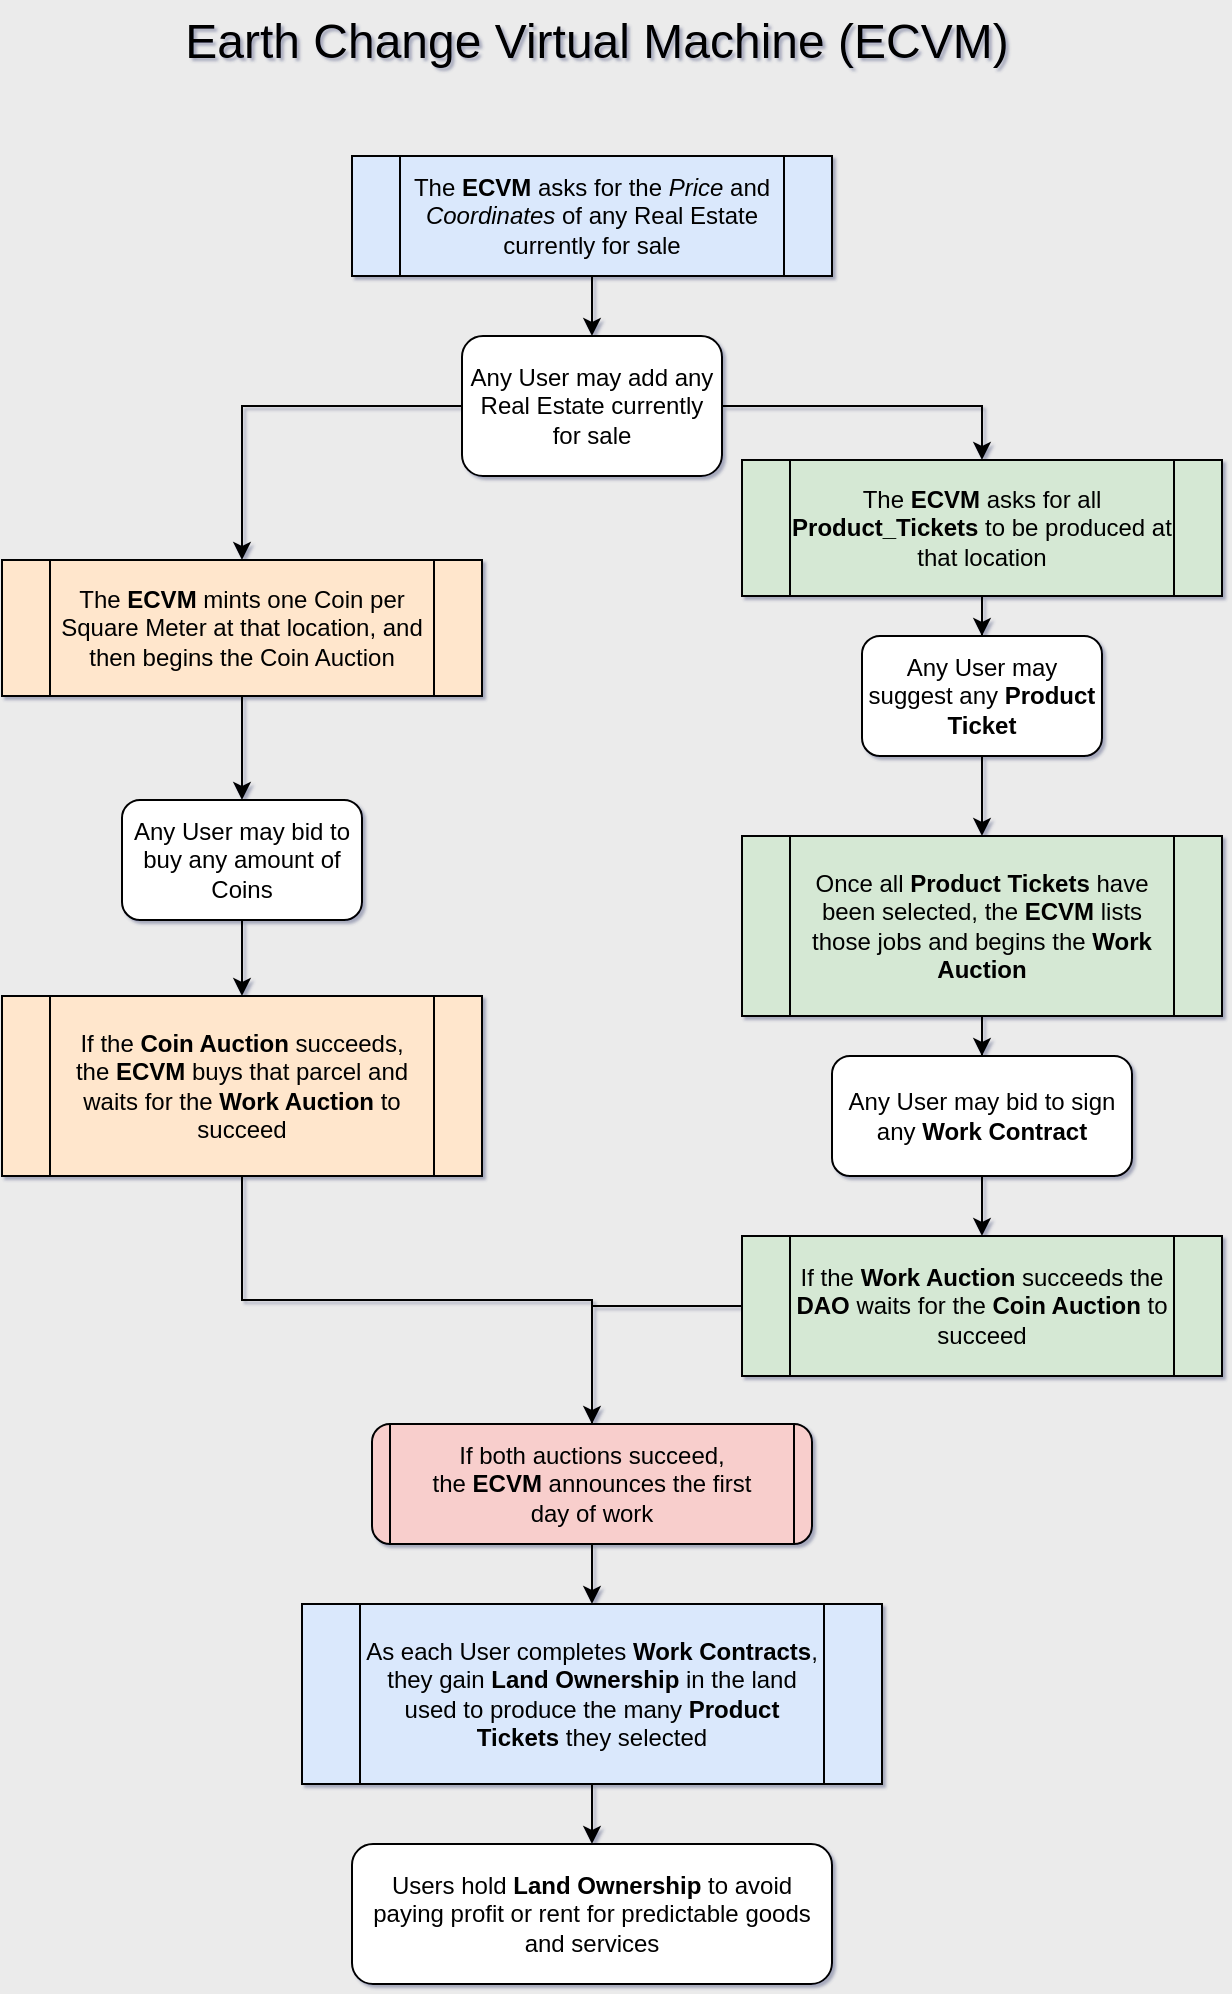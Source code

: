 <mxfile version="21.6.8" type="github">
  <diagram name="Page-1" id="PaV3deoSzFAJCQ9NxTDs">
    <mxGraphModel dx="873" dy="600" grid="0" gridSize="10" guides="1" tooltips="1" connect="1" arrows="1" fold="1" page="1" pageScale="1" pageWidth="850" pageHeight="1100" background="#EBEBEB" math="0" shadow="1">
      <root>
        <mxCell id="0" />
        <mxCell id="1" parent="0" />
        <mxCell id="DCpEQhKYorIqewdbWWzU-67" style="edgeStyle=orthogonalEdgeStyle;rounded=0;orthogonalLoop=1;jettySize=auto;html=1;entryX=0.5;entryY=0;entryDx=0;entryDy=0;strokeColor=default;" edge="1" parent="1" source="DCpEQhKYorIqewdbWWzU-1" target="DCpEQhKYorIqewdbWWzU-20">
          <mxGeometry relative="1" as="geometry" />
        </mxCell>
        <mxCell id="DCpEQhKYorIqewdbWWzU-74" style="edgeStyle=orthogonalEdgeStyle;rounded=0;orthogonalLoop=1;jettySize=auto;html=1;entryX=0.5;entryY=0;entryDx=0;entryDy=0;exitX=0;exitY=0.5;exitDx=0;exitDy=0;strokeColor=default;" edge="1" parent="1" source="DCpEQhKYorIqewdbWWzU-1" target="DCpEQhKYorIqewdbWWzU-4">
          <mxGeometry relative="1" as="geometry" />
        </mxCell>
        <mxCell id="DCpEQhKYorIqewdbWWzU-1" value="Any User may add any Real Estate currently for sale" style="rounded=1;whiteSpace=wrap;html=1;strokeColor=default;" vertex="1" parent="1">
          <mxGeometry x="320" y="190" width="130" height="70" as="geometry" />
        </mxCell>
        <mxCell id="DCpEQhKYorIqewdbWWzU-39" value="" style="edgeStyle=orthogonalEdgeStyle;rounded=0;orthogonalLoop=1;jettySize=auto;html=1;strokeColor=default;" edge="1" parent="1" source="DCpEQhKYorIqewdbWWzU-2" target="DCpEQhKYorIqewdbWWzU-13">
          <mxGeometry relative="1" as="geometry" />
        </mxCell>
        <mxCell id="DCpEQhKYorIqewdbWWzU-2" value="Any User may bid to buy any amount of Coins" style="rounded=1;whiteSpace=wrap;html=1;strokeColor=default;" vertex="1" parent="1">
          <mxGeometry x="150" y="422" width="120" height="60" as="geometry" />
        </mxCell>
        <mxCell id="DCpEQhKYorIqewdbWWzU-17" value="" style="edgeStyle=orthogonalEdgeStyle;rounded=0;orthogonalLoop=1;jettySize=auto;html=1;strokeColor=default;" edge="1" parent="1" source="DCpEQhKYorIqewdbWWzU-4" target="DCpEQhKYorIqewdbWWzU-2">
          <mxGeometry relative="1" as="geometry" />
        </mxCell>
        <mxCell id="DCpEQhKYorIqewdbWWzU-4" value="The&amp;nbsp;&lt;b style=&quot;border-color: var(--border-color);&quot;&gt;ECVM&lt;/b&gt;&amp;nbsp;mints one Coin per Square Meter at that location, and then begins&amp;nbsp;the Coin Auction" style="shape=process;whiteSpace=wrap;html=1;fillColor=#ffe6cc;strokeColor=default;backgroundOutline=1;" vertex="1" parent="1">
          <mxGeometry x="90" y="302" width="240" height="68" as="geometry" />
        </mxCell>
        <mxCell id="DCpEQhKYorIqewdbWWzU-50" style="edgeStyle=orthogonalEdgeStyle;rounded=0;orthogonalLoop=1;jettySize=auto;html=1;entryX=0.5;entryY=0.333;entryDx=0;entryDy=0;entryPerimeter=0;strokeColor=default;" edge="1" parent="1" source="DCpEQhKYorIqewdbWWzU-13" target="DCpEQhKYorIqewdbWWzU-48">
          <mxGeometry relative="1" as="geometry" />
        </mxCell>
        <mxCell id="DCpEQhKYorIqewdbWWzU-13" value="If the &lt;b&gt;Coin Auction&lt;/b&gt; succeeds, the&amp;nbsp;&lt;b style=&quot;border-color: var(--border-color);&quot;&gt;ECVM&lt;/b&gt;&amp;nbsp;buys that parcel and waits for the&amp;nbsp;&lt;b&gt;Work Auction&lt;/b&gt;&amp;nbsp;to succeed" style="shape=process;whiteSpace=wrap;html=1;fillColor=#ffe6cc;strokeColor=default;backgroundOutline=1;" vertex="1" parent="1">
          <mxGeometry x="90" y="520" width="240" height="90" as="geometry" />
        </mxCell>
        <mxCell id="DCpEQhKYorIqewdbWWzU-29" value="" style="edgeStyle=orthogonalEdgeStyle;rounded=0;orthogonalLoop=1;jettySize=auto;html=1;strokeColor=default;" edge="1" parent="1" source="DCpEQhKYorIqewdbWWzU-20" target="DCpEQhKYorIqewdbWWzU-23">
          <mxGeometry relative="1" as="geometry" />
        </mxCell>
        <mxCell id="DCpEQhKYorIqewdbWWzU-20" value="The&amp;nbsp;&lt;b style=&quot;border-color: var(--border-color);&quot;&gt;ECVM&lt;/b&gt;&amp;nbsp;asks for all &lt;b&gt;Product_Tickets&lt;/b&gt;&amp;nbsp;to be produced at that location" style="shape=process;whiteSpace=wrap;html=1;fillColor=#d5e8d4;strokeColor=default;backgroundOutline=1;" vertex="1" parent="1">
          <mxGeometry x="460" y="252" width="240" height="68" as="geometry" />
        </mxCell>
        <mxCell id="DCpEQhKYorIqewdbWWzU-45" value="" style="edgeStyle=orthogonalEdgeStyle;rounded=0;orthogonalLoop=1;jettySize=auto;html=1;strokeColor=default;" edge="1" parent="1" source="DCpEQhKYorIqewdbWWzU-23" target="DCpEQhKYorIqewdbWWzU-40">
          <mxGeometry relative="1" as="geometry" />
        </mxCell>
        <mxCell id="DCpEQhKYorIqewdbWWzU-23" value="Any User may suggest any &lt;b&gt;Product Ticket&lt;/b&gt;" style="rounded=1;whiteSpace=wrap;html=1;strokeColor=default;" vertex="1" parent="1">
          <mxGeometry x="520" y="340" width="120" height="60" as="geometry" />
        </mxCell>
        <mxCell id="DCpEQhKYorIqewdbWWzU-44" value="" style="edgeStyle=orthogonalEdgeStyle;rounded=0;orthogonalLoop=1;jettySize=auto;html=1;strokeColor=default;" edge="1" parent="1" source="DCpEQhKYorIqewdbWWzU-24" target="DCpEQhKYorIqewdbWWzU-41">
          <mxGeometry relative="1" as="geometry" />
        </mxCell>
        <mxCell id="DCpEQhKYorIqewdbWWzU-24" value="Any User may bid to sign any &lt;b&gt;Work Contract&lt;/b&gt;" style="rounded=1;whiteSpace=wrap;html=1;strokeColor=default;" vertex="1" parent="1">
          <mxGeometry x="505" y="550" width="150" height="60" as="geometry" />
        </mxCell>
        <mxCell id="DCpEQhKYorIqewdbWWzU-34" value="" style="edgeStyle=orthogonalEdgeStyle;rounded=0;orthogonalLoop=1;jettySize=auto;html=1;strokeColor=default;" edge="1" parent="1" source="DCpEQhKYorIqewdbWWzU-33" target="DCpEQhKYorIqewdbWWzU-1">
          <mxGeometry relative="1" as="geometry" />
        </mxCell>
        <mxCell id="DCpEQhKYorIqewdbWWzU-33" value="The &lt;b&gt;ECVM&lt;/b&gt;&amp;nbsp;asks for the &lt;i&gt;Price&lt;/i&gt;&amp;nbsp;and &lt;i&gt;Coordinates&lt;/i&gt;&amp;nbsp;of any Real Estate currently for sale" style="shape=process;whiteSpace=wrap;html=1;fillColor=#dae8fc;strokeColor=default;backgroundOutline=1;" vertex="1" parent="1">
          <mxGeometry x="265" y="100" width="240" height="60" as="geometry" />
        </mxCell>
        <mxCell id="DCpEQhKYorIqewdbWWzU-43" value="" style="edgeStyle=orthogonalEdgeStyle;rounded=0;orthogonalLoop=1;jettySize=auto;html=1;strokeColor=default;" edge="1" parent="1" source="DCpEQhKYorIqewdbWWzU-40" target="DCpEQhKYorIqewdbWWzU-24">
          <mxGeometry relative="1" as="geometry" />
        </mxCell>
        <mxCell id="DCpEQhKYorIqewdbWWzU-40" value="Once all&amp;nbsp;&lt;b&gt;Product Tickets&lt;/b&gt;&amp;nbsp;have been selected, the&amp;nbsp;&lt;b style=&quot;border-color: var(--border-color);&quot;&gt;ECVM&lt;/b&gt;&amp;nbsp;lists those jobs and begins the &lt;b&gt;Work Auction&lt;/b&gt;" style="shape=process;whiteSpace=wrap;html=1;fillColor=#d5e8d4;strokeColor=default;backgroundOutline=1;" vertex="1" parent="1">
          <mxGeometry x="460" y="440" width="240" height="90" as="geometry" />
        </mxCell>
        <mxCell id="DCpEQhKYorIqewdbWWzU-73" style="edgeStyle=orthogonalEdgeStyle;rounded=0;orthogonalLoop=1;jettySize=auto;html=1;entryX=0.5;entryY=0;entryDx=0;entryDy=0;strokeColor=default;" edge="1" parent="1" source="DCpEQhKYorIqewdbWWzU-41" target="DCpEQhKYorIqewdbWWzU-48">
          <mxGeometry relative="1" as="geometry">
            <mxPoint x="330" y="675" as="targetPoint" />
            <Array as="points">
              <mxPoint x="385" y="675" />
            </Array>
          </mxGeometry>
        </mxCell>
        <mxCell id="DCpEQhKYorIqewdbWWzU-41" value="If the &lt;b&gt;Work Auction&lt;/b&gt;&amp;nbsp;succeeds the &lt;b&gt;DAO&lt;/b&gt;&amp;nbsp;waits for the &lt;b&gt;Coin Auction&lt;/b&gt;&amp;nbsp;to succeed" style="shape=process;whiteSpace=wrap;html=1;fillColor=#d5e8d4;strokeColor=default;backgroundOutline=1;" vertex="1" parent="1">
          <mxGeometry x="460" y="640" width="240" height="70" as="geometry" />
        </mxCell>
        <mxCell id="DCpEQhKYorIqewdbWWzU-72" value="" style="edgeStyle=orthogonalEdgeStyle;rounded=0;orthogonalLoop=1;jettySize=auto;html=1;strokeColor=default;" edge="1" parent="1" source="DCpEQhKYorIqewdbWWzU-48" target="DCpEQhKYorIqewdbWWzU-58">
          <mxGeometry relative="1" as="geometry" />
        </mxCell>
        <mxCell id="DCpEQhKYorIqewdbWWzU-48" value="If both auctions succeed, the&amp;nbsp;&lt;b style=&quot;border-color: var(--border-color);&quot;&gt;ECVM&lt;/b&gt;&amp;nbsp;announces the first day of work" style="rounded=1;whiteSpace=wrap;html=1;shape=process;fillColor=#f8cecc;strokeColor=default;backgroundOutline=1;fixedSize=1;" vertex="1" parent="1">
          <mxGeometry x="275" y="734" width="220" height="60" as="geometry" />
        </mxCell>
        <mxCell id="DCpEQhKYorIqewdbWWzU-62" value="" style="edgeStyle=orthogonalEdgeStyle;rounded=0;orthogonalLoop=1;jettySize=auto;html=1;strokeColor=default;" edge="1" parent="1" source="DCpEQhKYorIqewdbWWzU-58" target="DCpEQhKYorIqewdbWWzU-61">
          <mxGeometry relative="1" as="geometry" />
        </mxCell>
        <mxCell id="DCpEQhKYorIqewdbWWzU-58" value="As each User completes&amp;nbsp;&lt;b&gt;Work Contracts&lt;/b&gt;, they gain&amp;nbsp;&lt;b&gt;Land Ownership&lt;/b&gt;&amp;nbsp;in the land used to produce the many&amp;nbsp;&lt;b&gt;Product Tickets&lt;/b&gt;&amp;nbsp;they selected" style="shape=process;whiteSpace=wrap;html=1;fillColor=#dae8fc;strokeColor=default;backgroundOutline=1;" vertex="1" parent="1">
          <mxGeometry x="240" y="824" width="290" height="90" as="geometry" />
        </mxCell>
        <mxCell id="DCpEQhKYorIqewdbWWzU-61" value="Users hold &lt;b&gt;Land Ownership&lt;/b&gt;&amp;nbsp;to avoid paying profit or rent for predictable goods and services" style="rounded=1;whiteSpace=wrap;html=1;strokeColor=default;" vertex="1" parent="1">
          <mxGeometry x="265" y="944" width="240" height="70" as="geometry" />
        </mxCell>
        <mxCell id="DCpEQhKYorIqewdbWWzU-75" value="&lt;font style=&quot;font-size: 24px;&quot;&gt;Earth Change Virtual Machine (ECVM)&lt;/font&gt;" style="text;html=1;align=center;verticalAlign=middle;resizable=0;points=[];autosize=1;strokeColor=none;fillColor=none;" vertex="1" parent="1">
          <mxGeometry x="172" y="22.5" width="430" height="41" as="geometry" />
        </mxCell>
      </root>
    </mxGraphModel>
  </diagram>
</mxfile>
